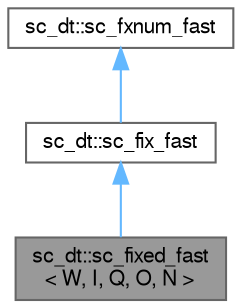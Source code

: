 digraph "sc_dt::sc_fixed_fast&lt; W, I, Q, O, N &gt;"
{
 // LATEX_PDF_SIZE
  bgcolor="transparent";
  edge [fontname=FreeSans,fontsize=10,labelfontname=FreeSans,labelfontsize=10];
  node [fontname=FreeSans,fontsize=10,shape=box,height=0.2,width=0.4];
  Node1 [id="Node000001",label="sc_dt::sc_fixed_fast\l\< W, I, Q, O, N \>",height=0.2,width=0.4,color="gray40", fillcolor="grey60", style="filled", fontcolor="black",tooltip=" "];
  Node2 -> Node1 [id="edge1_Node000001_Node000002",dir="back",color="steelblue1",style="solid",tooltip=" "];
  Node2 [id="Node000002",label="sc_dt::sc_fix_fast",height=0.2,width=0.4,color="gray40", fillcolor="white", style="filled",URL="$a01693.html",tooltip=" "];
  Node3 -> Node2 [id="edge2_Node000002_Node000003",dir="back",color="steelblue1",style="solid",tooltip=" "];
  Node3 [id="Node000003",label="sc_dt::sc_fxnum_fast",height=0.2,width=0.4,color="gray40", fillcolor="white", style="filled",URL="$a01745.html",tooltip=" "];
}

